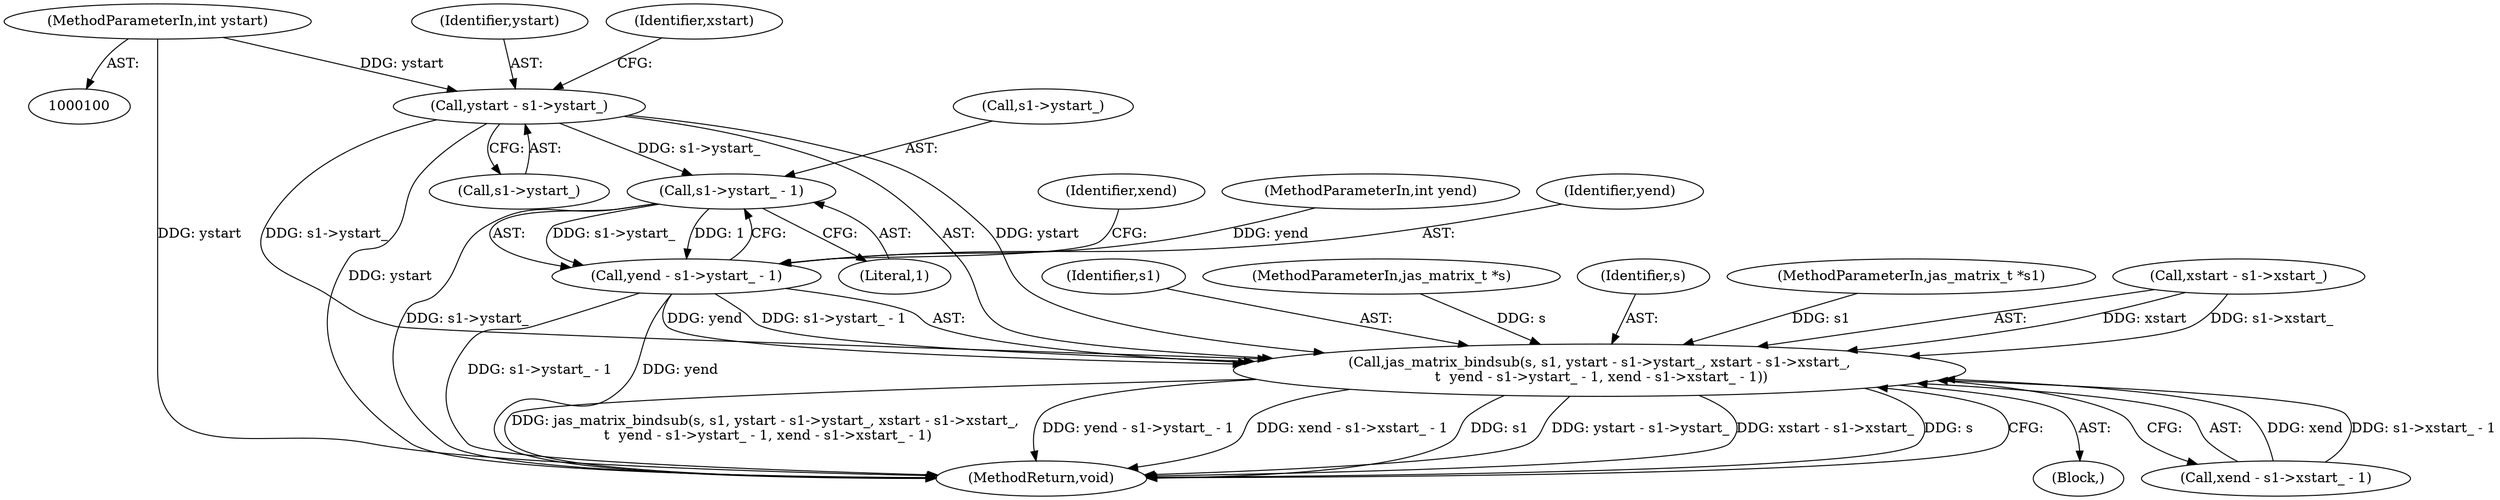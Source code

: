 digraph "1_jasper_d42b2388f7f8e0332c846675133acea151fc557a_25@del" {
"1000104" [label="(MethodParameterIn,int ystart)"];
"1000111" [label="(Call,ystart - s1->ystart_)"];
"1000108" [label="(Call,jas_matrix_bindsub(s, s1, ystart - s1->ystart_, xstart - s1->xstart_,\n \t  yend - s1->ystart_ - 1, xend - s1->xstart_ - 1))"];
"1000123" [label="(Call,s1->ystart_ - 1)"];
"1000121" [label="(Call,yend - s1->ystart_ - 1)"];
"1000111" [label="(Call,ystart - s1->ystart_)"];
"1000110" [label="(Identifier,s1)"];
"1000101" [label="(MethodParameterIn,jas_matrix_t *s)"];
"1000109" [label="(Identifier,s)"];
"1000112" [label="(Identifier,ystart)"];
"1000128" [label="(Call,xend - s1->xstart_ - 1)"];
"1000121" [label="(Call,yend - s1->ystart_ - 1)"];
"1000107" [label="(Block,)"];
"1000129" [label="(Identifier,xend)"];
"1000106" [label="(MethodParameterIn,int yend)"];
"1000123" [label="(Call,s1->ystart_ - 1)"];
"1000124" [label="(Call,s1->ystart_)"];
"1000122" [label="(Identifier,yend)"];
"1000108" [label="(Call,jas_matrix_bindsub(s, s1, ystart - s1->ystart_, xstart - s1->xstart_,\n \t  yend - s1->ystart_ - 1, xend - s1->xstart_ - 1))"];
"1000102" [label="(MethodParameterIn,jas_matrix_t *s1)"];
"1000116" [label="(Call,xstart - s1->xstart_)"];
"1000127" [label="(Literal,1)"];
"1000104" [label="(MethodParameterIn,int ystart)"];
"1000135" [label="(MethodReturn,void)"];
"1000113" [label="(Call,s1->ystart_)"];
"1000117" [label="(Identifier,xstart)"];
"1000104" -> "1000100"  [label="AST: "];
"1000104" -> "1000135"  [label="DDG: ystart"];
"1000104" -> "1000111"  [label="DDG: ystart"];
"1000111" -> "1000108"  [label="AST: "];
"1000111" -> "1000113"  [label="CFG: "];
"1000112" -> "1000111"  [label="AST: "];
"1000113" -> "1000111"  [label="AST: "];
"1000117" -> "1000111"  [label="CFG: "];
"1000111" -> "1000135"  [label="DDG: ystart"];
"1000111" -> "1000108"  [label="DDG: ystart"];
"1000111" -> "1000108"  [label="DDG: s1->ystart_"];
"1000111" -> "1000123"  [label="DDG: s1->ystart_"];
"1000108" -> "1000107"  [label="AST: "];
"1000108" -> "1000128"  [label="CFG: "];
"1000109" -> "1000108"  [label="AST: "];
"1000110" -> "1000108"  [label="AST: "];
"1000116" -> "1000108"  [label="AST: "];
"1000121" -> "1000108"  [label="AST: "];
"1000128" -> "1000108"  [label="AST: "];
"1000135" -> "1000108"  [label="CFG: "];
"1000108" -> "1000135"  [label="DDG: jas_matrix_bindsub(s, s1, ystart - s1->ystart_, xstart - s1->xstart_,\n \t  yend - s1->ystart_ - 1, xend - s1->xstart_ - 1)"];
"1000108" -> "1000135"  [label="DDG: yend - s1->ystart_ - 1"];
"1000108" -> "1000135"  [label="DDG: xend - s1->xstart_ - 1"];
"1000108" -> "1000135"  [label="DDG: s1"];
"1000108" -> "1000135"  [label="DDG: ystart - s1->ystart_"];
"1000108" -> "1000135"  [label="DDG: xstart - s1->xstart_"];
"1000108" -> "1000135"  [label="DDG: s"];
"1000101" -> "1000108"  [label="DDG: s"];
"1000102" -> "1000108"  [label="DDG: s1"];
"1000116" -> "1000108"  [label="DDG: xstart"];
"1000116" -> "1000108"  [label="DDG: s1->xstart_"];
"1000121" -> "1000108"  [label="DDG: yend"];
"1000121" -> "1000108"  [label="DDG: s1->ystart_ - 1"];
"1000128" -> "1000108"  [label="DDG: xend"];
"1000128" -> "1000108"  [label="DDG: s1->xstart_ - 1"];
"1000123" -> "1000121"  [label="AST: "];
"1000123" -> "1000127"  [label="CFG: "];
"1000124" -> "1000123"  [label="AST: "];
"1000127" -> "1000123"  [label="AST: "];
"1000121" -> "1000123"  [label="CFG: "];
"1000123" -> "1000135"  [label="DDG: s1->ystart_"];
"1000123" -> "1000121"  [label="DDG: s1->ystart_"];
"1000123" -> "1000121"  [label="DDG: 1"];
"1000122" -> "1000121"  [label="AST: "];
"1000129" -> "1000121"  [label="CFG: "];
"1000121" -> "1000135"  [label="DDG: s1->ystart_ - 1"];
"1000121" -> "1000135"  [label="DDG: yend"];
"1000106" -> "1000121"  [label="DDG: yend"];
}
